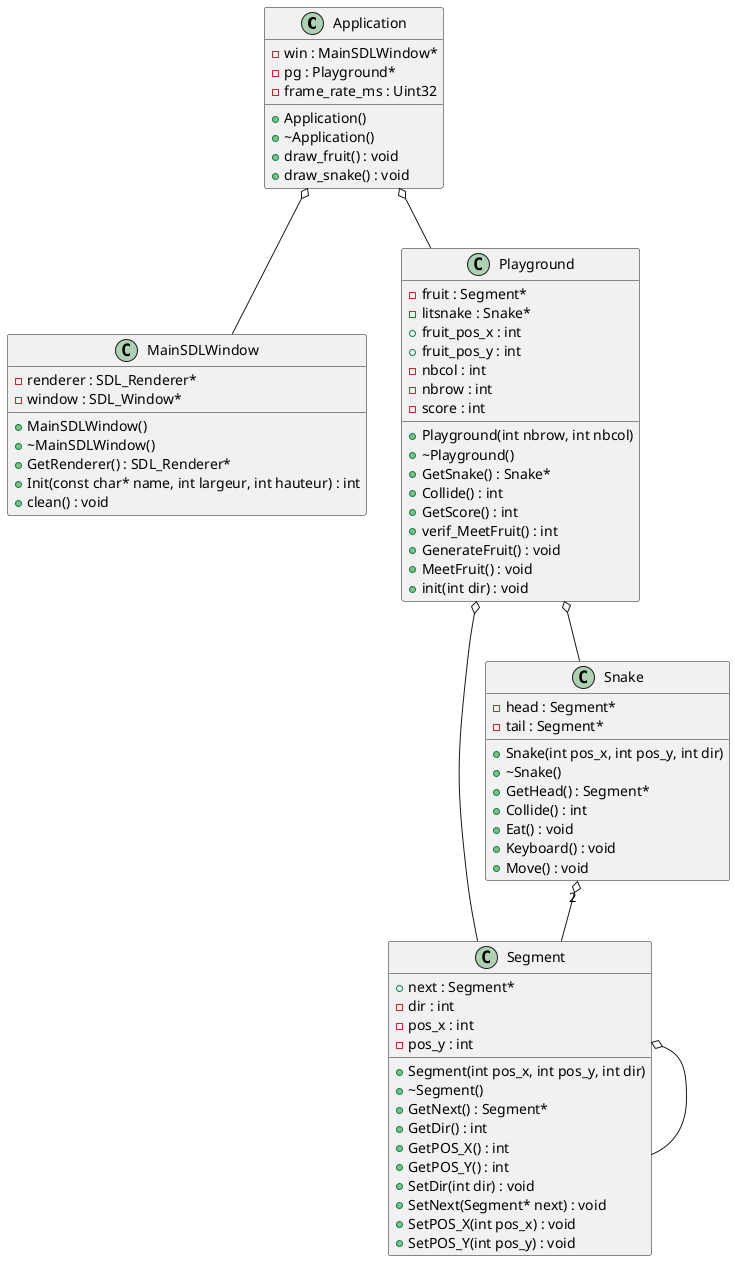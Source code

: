@startuml





/' Objects '/

class Application {
	+Application()
	+~Application()
	-win : MainSDLWindow*
	-pg : Playground*
	-frame_rate_ms : Uint32
	+draw_fruit() : void
	+draw_snake() : void
}


class MainSDLWindow {
	+MainSDLWindow()
	+~MainSDLWindow()
	+GetRenderer() : SDL_Renderer*
	-renderer : SDL_Renderer*
	-window : SDL_Window*
	+Init(const char* name, int largeur, int hauteur) : int
	+clean() : void
}


class Playground {
	+Playground(int nbrow, int nbcol)
	+~Playground()
	-fruit : Segment*
	+GetSnake() : Snake*
	-litsnake : Snake*
	+Collide() : int
	+GetScore() : int
	+fruit_pos_x : int
	+fruit_pos_y : int
	-nbcol : int
	-nbrow : int
	-score : int
	+verif_MeetFruit() : int
	+GenerateFruit() : void
	+MeetFruit() : void
	+init(int dir) : void
}


class Segment {
	+Segment(int pos_x, int pos_y, int dir)
	+~Segment()
	+GetNext() : Segment*
	+next : Segment*
	+GetDir() : int
	+GetPOS_X() : int
	+GetPOS_Y() : int
	-dir : int
	-pos_x : int
	-pos_y : int
	+SetDir(int dir) : void
	+SetNext(Segment* next) : void
	+SetPOS_X(int pos_x) : void
	+SetPOS_Y(int pos_y) : void
}


class Snake {
	+Snake(int pos_x, int pos_y, int dir)
	+~Snake()
	+GetHead() : Segment*
	-head : Segment*
	-tail : Segment*
	+Collide() : int
	+Eat() : void
	+Keyboard() : void
	+Move() : void
}





/' Inheritance relationships '/




/' Aggregation relationships '/

.Application o-- .MainSDLWindow


.Application o-- .Playground


.Playground o-- .Segment


.Playground o-- .Snake


.Segment o-- .Segment


.Snake "2" o-- .Segment






/' Nested objects '/



@enduml

